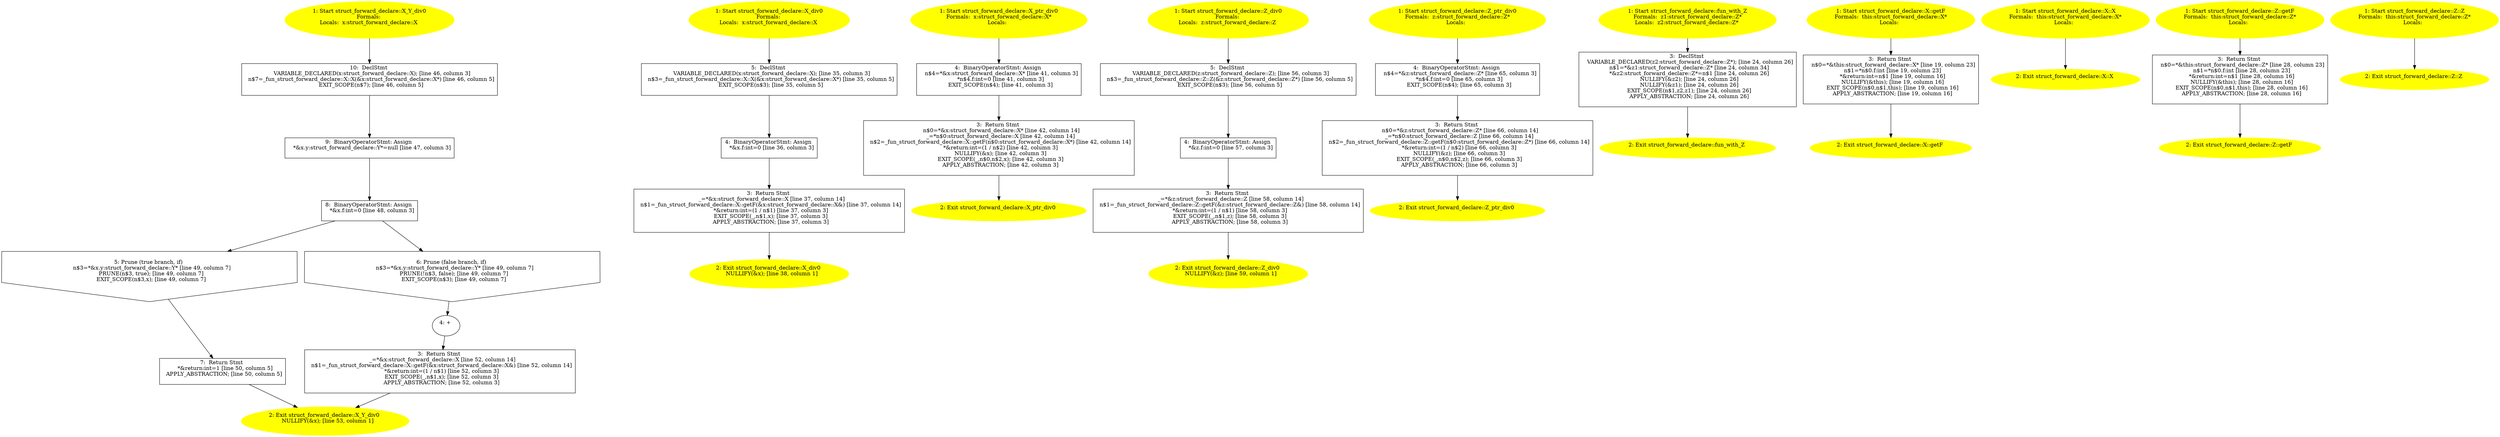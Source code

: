 /* @generated */
digraph cfg {
"X_Y_div0#struct_forward_declare#18042232259689408087.5a34dbeba09cf8550874dbfc508af917_1" [label="1: Start struct_forward_declare::X_Y_div0\nFormals: \nLocals:  x:struct_forward_declare::X \n  " color=yellow style=filled]
	

	 "X_Y_div0#struct_forward_declare#18042232259689408087.5a34dbeba09cf8550874dbfc508af917_1" -> "X_Y_div0#struct_forward_declare#18042232259689408087.5a34dbeba09cf8550874dbfc508af917_10" ;
"X_Y_div0#struct_forward_declare#18042232259689408087.5a34dbeba09cf8550874dbfc508af917_2" [label="2: Exit struct_forward_declare::X_Y_div0 \n   NULLIFY(&x); [line 53, column 1]\n " color=yellow style=filled]
	

"X_Y_div0#struct_forward_declare#18042232259689408087.5a34dbeba09cf8550874dbfc508af917_3" [label="3:  Return Stmt \n   _=*&x:struct_forward_declare::X [line 52, column 14]\n  n$1=_fun_struct_forward_declare::X::getF(&x:struct_forward_declare::X&) [line 52, column 14]\n  *&return:int=(1 / n$1) [line 52, column 3]\n  EXIT_SCOPE(_,n$1,x); [line 52, column 3]\n  APPLY_ABSTRACTION; [line 52, column 3]\n " shape="box"]
	

	 "X_Y_div0#struct_forward_declare#18042232259689408087.5a34dbeba09cf8550874dbfc508af917_3" -> "X_Y_div0#struct_forward_declare#18042232259689408087.5a34dbeba09cf8550874dbfc508af917_2" ;
"X_Y_div0#struct_forward_declare#18042232259689408087.5a34dbeba09cf8550874dbfc508af917_4" [label="4: + \n  " ]
	

	 "X_Y_div0#struct_forward_declare#18042232259689408087.5a34dbeba09cf8550874dbfc508af917_4" -> "X_Y_div0#struct_forward_declare#18042232259689408087.5a34dbeba09cf8550874dbfc508af917_3" ;
"X_Y_div0#struct_forward_declare#18042232259689408087.5a34dbeba09cf8550874dbfc508af917_5" [label="5: Prune (true branch, if) \n   n$3=*&x.y:struct_forward_declare::Y* [line 49, column 7]\n  PRUNE(n$3, true); [line 49, column 7]\n  EXIT_SCOPE(n$3,x); [line 49, column 7]\n " shape="invhouse"]
	

	 "X_Y_div0#struct_forward_declare#18042232259689408087.5a34dbeba09cf8550874dbfc508af917_5" -> "X_Y_div0#struct_forward_declare#18042232259689408087.5a34dbeba09cf8550874dbfc508af917_7" ;
"X_Y_div0#struct_forward_declare#18042232259689408087.5a34dbeba09cf8550874dbfc508af917_6" [label="6: Prune (false branch, if) \n   n$3=*&x.y:struct_forward_declare::Y* [line 49, column 7]\n  PRUNE(!n$3, false); [line 49, column 7]\n  EXIT_SCOPE(n$3); [line 49, column 7]\n " shape="invhouse"]
	

	 "X_Y_div0#struct_forward_declare#18042232259689408087.5a34dbeba09cf8550874dbfc508af917_6" -> "X_Y_div0#struct_forward_declare#18042232259689408087.5a34dbeba09cf8550874dbfc508af917_4" ;
"X_Y_div0#struct_forward_declare#18042232259689408087.5a34dbeba09cf8550874dbfc508af917_7" [label="7:  Return Stmt \n   *&return:int=1 [line 50, column 5]\n  APPLY_ABSTRACTION; [line 50, column 5]\n " shape="box"]
	

	 "X_Y_div0#struct_forward_declare#18042232259689408087.5a34dbeba09cf8550874dbfc508af917_7" -> "X_Y_div0#struct_forward_declare#18042232259689408087.5a34dbeba09cf8550874dbfc508af917_2" ;
"X_Y_div0#struct_forward_declare#18042232259689408087.5a34dbeba09cf8550874dbfc508af917_8" [label="8:  BinaryOperatorStmt: Assign \n   *&x.f:int=0 [line 48, column 3]\n " shape="box"]
	

	 "X_Y_div0#struct_forward_declare#18042232259689408087.5a34dbeba09cf8550874dbfc508af917_8" -> "X_Y_div0#struct_forward_declare#18042232259689408087.5a34dbeba09cf8550874dbfc508af917_5" ;
	 "X_Y_div0#struct_forward_declare#18042232259689408087.5a34dbeba09cf8550874dbfc508af917_8" -> "X_Y_div0#struct_forward_declare#18042232259689408087.5a34dbeba09cf8550874dbfc508af917_6" ;
"X_Y_div0#struct_forward_declare#18042232259689408087.5a34dbeba09cf8550874dbfc508af917_9" [label="9:  BinaryOperatorStmt: Assign \n   *&x.y:struct_forward_declare::Y*=null [line 47, column 3]\n " shape="box"]
	

	 "X_Y_div0#struct_forward_declare#18042232259689408087.5a34dbeba09cf8550874dbfc508af917_9" -> "X_Y_div0#struct_forward_declare#18042232259689408087.5a34dbeba09cf8550874dbfc508af917_8" ;
"X_Y_div0#struct_forward_declare#18042232259689408087.5a34dbeba09cf8550874dbfc508af917_10" [label="10:  DeclStmt \n   VARIABLE_DECLARED(x:struct_forward_declare::X); [line 46, column 3]\n  n$7=_fun_struct_forward_declare::X::X(&x:struct_forward_declare::X*) [line 46, column 5]\n  EXIT_SCOPE(n$7); [line 46, column 5]\n " shape="box"]
	

	 "X_Y_div0#struct_forward_declare#18042232259689408087.5a34dbeba09cf8550874dbfc508af917_10" -> "X_Y_div0#struct_forward_declare#18042232259689408087.5a34dbeba09cf8550874dbfc508af917_9" ;
"X_div0#struct_forward_declare#14943490796844086809.e860fd7462df24ba7720802867a02ac2_1" [label="1: Start struct_forward_declare::X_div0\nFormals: \nLocals:  x:struct_forward_declare::X \n  " color=yellow style=filled]
	

	 "X_div0#struct_forward_declare#14943490796844086809.e860fd7462df24ba7720802867a02ac2_1" -> "X_div0#struct_forward_declare#14943490796844086809.e860fd7462df24ba7720802867a02ac2_5" ;
"X_div0#struct_forward_declare#14943490796844086809.e860fd7462df24ba7720802867a02ac2_2" [label="2: Exit struct_forward_declare::X_div0 \n   NULLIFY(&x); [line 38, column 1]\n " color=yellow style=filled]
	

"X_div0#struct_forward_declare#14943490796844086809.e860fd7462df24ba7720802867a02ac2_3" [label="3:  Return Stmt \n   _=*&x:struct_forward_declare::X [line 37, column 14]\n  n$1=_fun_struct_forward_declare::X::getF(&x:struct_forward_declare::X&) [line 37, column 14]\n  *&return:int=(1 / n$1) [line 37, column 3]\n  EXIT_SCOPE(_,n$1,x); [line 37, column 3]\n  APPLY_ABSTRACTION; [line 37, column 3]\n " shape="box"]
	

	 "X_div0#struct_forward_declare#14943490796844086809.e860fd7462df24ba7720802867a02ac2_3" -> "X_div0#struct_forward_declare#14943490796844086809.e860fd7462df24ba7720802867a02ac2_2" ;
"X_div0#struct_forward_declare#14943490796844086809.e860fd7462df24ba7720802867a02ac2_4" [label="4:  BinaryOperatorStmt: Assign \n   *&x.f:int=0 [line 36, column 3]\n " shape="box"]
	

	 "X_div0#struct_forward_declare#14943490796844086809.e860fd7462df24ba7720802867a02ac2_4" -> "X_div0#struct_forward_declare#14943490796844086809.e860fd7462df24ba7720802867a02ac2_3" ;
"X_div0#struct_forward_declare#14943490796844086809.e860fd7462df24ba7720802867a02ac2_5" [label="5:  DeclStmt \n   VARIABLE_DECLARED(x:struct_forward_declare::X); [line 35, column 3]\n  n$3=_fun_struct_forward_declare::X::X(&x:struct_forward_declare::X*) [line 35, column 5]\n  EXIT_SCOPE(n$3); [line 35, column 5]\n " shape="box"]
	

	 "X_div0#struct_forward_declare#14943490796844086809.e860fd7462df24ba7720802867a02ac2_5" -> "X_div0#struct_forward_declare#14943490796844086809.e860fd7462df24ba7720802867a02ac2_4" ;
"X_ptr_div0#struct_forward_declare(class struct_forward_declare::X)#16748991602723853091.a5c80332fff139355cc770fc0a47092e_1" [label="1: Start struct_forward_declare::X_ptr_div0\nFormals:  x:struct_forward_declare::X*\nLocals:  \n  " color=yellow style=filled]
	

	 "X_ptr_div0#struct_forward_declare(class struct_forward_declare::X)#16748991602723853091.a5c80332fff139355cc770fc0a47092e_1" -> "X_ptr_div0#struct_forward_declare(class struct_forward_declare::X)#16748991602723853091.a5c80332fff139355cc770fc0a47092e_4" ;
"X_ptr_div0#struct_forward_declare(class struct_forward_declare::X)#16748991602723853091.a5c80332fff139355cc770fc0a47092e_2" [label="2: Exit struct_forward_declare::X_ptr_div0 \n  " color=yellow style=filled]
	

"X_ptr_div0#struct_forward_declare(class struct_forward_declare::X)#16748991602723853091.a5c80332fff139355cc770fc0a47092e_3" [label="3:  Return Stmt \n   n$0=*&x:struct_forward_declare::X* [line 42, column 14]\n  _=*n$0:struct_forward_declare::X [line 42, column 14]\n  n$2=_fun_struct_forward_declare::X::getF(n$0:struct_forward_declare::X*) [line 42, column 14]\n  *&return:int=(1 / n$2) [line 42, column 3]\n  NULLIFY(&x); [line 42, column 3]\n  EXIT_SCOPE(_,n$0,n$2,x); [line 42, column 3]\n  APPLY_ABSTRACTION; [line 42, column 3]\n " shape="box"]
	

	 "X_ptr_div0#struct_forward_declare(class struct_forward_declare::X)#16748991602723853091.a5c80332fff139355cc770fc0a47092e_3" -> "X_ptr_div0#struct_forward_declare(class struct_forward_declare::X)#16748991602723853091.a5c80332fff139355cc770fc0a47092e_2" ;
"X_ptr_div0#struct_forward_declare(class struct_forward_declare::X)#16748991602723853091.a5c80332fff139355cc770fc0a47092e_4" [label="4:  BinaryOperatorStmt: Assign \n   n$4=*&x:struct_forward_declare::X* [line 41, column 3]\n  *n$4.f:int=0 [line 41, column 3]\n  EXIT_SCOPE(n$4); [line 41, column 3]\n " shape="box"]
	

	 "X_ptr_div0#struct_forward_declare(class struct_forward_declare::X)#16748991602723853091.a5c80332fff139355cc770fc0a47092e_4" -> "X_ptr_div0#struct_forward_declare(class struct_forward_declare::X)#16748991602723853091.a5c80332fff139355cc770fc0a47092e_3" ;
"Z_div0#struct_forward_declare#1627203008264837059.744970cb2a0863ceafbc26504cb09faf_1" [label="1: Start struct_forward_declare::Z_div0\nFormals: \nLocals:  z:struct_forward_declare::Z \n  " color=yellow style=filled]
	

	 "Z_div0#struct_forward_declare#1627203008264837059.744970cb2a0863ceafbc26504cb09faf_1" -> "Z_div0#struct_forward_declare#1627203008264837059.744970cb2a0863ceafbc26504cb09faf_5" ;
"Z_div0#struct_forward_declare#1627203008264837059.744970cb2a0863ceafbc26504cb09faf_2" [label="2: Exit struct_forward_declare::Z_div0 \n   NULLIFY(&z); [line 59, column 1]\n " color=yellow style=filled]
	

"Z_div0#struct_forward_declare#1627203008264837059.744970cb2a0863ceafbc26504cb09faf_3" [label="3:  Return Stmt \n   _=*&z:struct_forward_declare::Z [line 58, column 14]\n  n$1=_fun_struct_forward_declare::Z::getF(&z:struct_forward_declare::Z&) [line 58, column 14]\n  *&return:int=(1 / n$1) [line 58, column 3]\n  EXIT_SCOPE(_,n$1,z); [line 58, column 3]\n  APPLY_ABSTRACTION; [line 58, column 3]\n " shape="box"]
	

	 "Z_div0#struct_forward_declare#1627203008264837059.744970cb2a0863ceafbc26504cb09faf_3" -> "Z_div0#struct_forward_declare#1627203008264837059.744970cb2a0863ceafbc26504cb09faf_2" ;
"Z_div0#struct_forward_declare#1627203008264837059.744970cb2a0863ceafbc26504cb09faf_4" [label="4:  BinaryOperatorStmt: Assign \n   *&z.f:int=0 [line 57, column 3]\n " shape="box"]
	

	 "Z_div0#struct_forward_declare#1627203008264837059.744970cb2a0863ceafbc26504cb09faf_4" -> "Z_div0#struct_forward_declare#1627203008264837059.744970cb2a0863ceafbc26504cb09faf_3" ;
"Z_div0#struct_forward_declare#1627203008264837059.744970cb2a0863ceafbc26504cb09faf_5" [label="5:  DeclStmt \n   VARIABLE_DECLARED(z:struct_forward_declare::Z); [line 56, column 3]\n  n$3=_fun_struct_forward_declare::Z::Z(&z:struct_forward_declare::Z*) [line 56, column 5]\n  EXIT_SCOPE(n$3); [line 56, column 5]\n " shape="box"]
	

	 "Z_div0#struct_forward_declare#1627203008264837059.744970cb2a0863ceafbc26504cb09faf_5" -> "Z_div0#struct_forward_declare#1627203008264837059.744970cb2a0863ceafbc26504cb09faf_4" ;
"Z_ptr_div0#struct_forward_declare(class struct_forward_declare::Z)#18058661690516691263.ce600c6da403f28f2c501df577604772_1" [label="1: Start struct_forward_declare::Z_ptr_div0\nFormals:  z:struct_forward_declare::Z*\nLocals:  \n  " color=yellow style=filled]
	

	 "Z_ptr_div0#struct_forward_declare(class struct_forward_declare::Z)#18058661690516691263.ce600c6da403f28f2c501df577604772_1" -> "Z_ptr_div0#struct_forward_declare(class struct_forward_declare::Z)#18058661690516691263.ce600c6da403f28f2c501df577604772_4" ;
"Z_ptr_div0#struct_forward_declare(class struct_forward_declare::Z)#18058661690516691263.ce600c6da403f28f2c501df577604772_2" [label="2: Exit struct_forward_declare::Z_ptr_div0 \n  " color=yellow style=filled]
	

"Z_ptr_div0#struct_forward_declare(class struct_forward_declare::Z)#18058661690516691263.ce600c6da403f28f2c501df577604772_3" [label="3:  Return Stmt \n   n$0=*&z:struct_forward_declare::Z* [line 66, column 14]\n  _=*n$0:struct_forward_declare::Z [line 66, column 14]\n  n$2=_fun_struct_forward_declare::Z::getF(n$0:struct_forward_declare::Z*) [line 66, column 14]\n  *&return:int=(1 / n$2) [line 66, column 3]\n  NULLIFY(&z); [line 66, column 3]\n  EXIT_SCOPE(_,n$0,n$2,z); [line 66, column 3]\n  APPLY_ABSTRACTION; [line 66, column 3]\n " shape="box"]
	

	 "Z_ptr_div0#struct_forward_declare(class struct_forward_declare::Z)#18058661690516691263.ce600c6da403f28f2c501df577604772_3" -> "Z_ptr_div0#struct_forward_declare(class struct_forward_declare::Z)#18058661690516691263.ce600c6da403f28f2c501df577604772_2" ;
"Z_ptr_div0#struct_forward_declare(class struct_forward_declare::Z)#18058661690516691263.ce600c6da403f28f2c501df577604772_4" [label="4:  BinaryOperatorStmt: Assign \n   n$4=*&z:struct_forward_declare::Z* [line 65, column 3]\n  *n$4.f:int=0 [line 65, column 3]\n  EXIT_SCOPE(n$4); [line 65, column 3]\n " shape="box"]
	

	 "Z_ptr_div0#struct_forward_declare(class struct_forward_declare::Z)#18058661690516691263.ce600c6da403f28f2c501df577604772_4" -> "Z_ptr_div0#struct_forward_declare(class struct_forward_declare::Z)#18058661690516691263.ce600c6da403f28f2c501df577604772_3" ;
"fun_with_Z#struct_forward_declare(class struct_forward_declare::Z)#10740368644462176169.d708d356d0748993ed722a0113d84853_1" [label="1: Start struct_forward_declare::fun_with_Z\nFormals:  z1:struct_forward_declare::Z*\nLocals:  z2:struct_forward_declare::Z* \n  " color=yellow style=filled]
	

	 "fun_with_Z#struct_forward_declare(class struct_forward_declare::Z)#10740368644462176169.d708d356d0748993ed722a0113d84853_1" -> "fun_with_Z#struct_forward_declare(class struct_forward_declare::Z)#10740368644462176169.d708d356d0748993ed722a0113d84853_3" ;
"fun_with_Z#struct_forward_declare(class struct_forward_declare::Z)#10740368644462176169.d708d356d0748993ed722a0113d84853_2" [label="2: Exit struct_forward_declare::fun_with_Z \n  " color=yellow style=filled]
	

"fun_with_Z#struct_forward_declare(class struct_forward_declare::Z)#10740368644462176169.d708d356d0748993ed722a0113d84853_3" [label="3:  DeclStmt \n   VARIABLE_DECLARED(z2:struct_forward_declare::Z*); [line 24, column 26]\n  n$1=*&z1:struct_forward_declare::Z* [line 24, column 34]\n  *&z2:struct_forward_declare::Z*=n$1 [line 24, column 26]\n  NULLIFY(&z2); [line 24, column 26]\n  NULLIFY(&z1); [line 24, column 26]\n  EXIT_SCOPE(n$1,z2,z1); [line 24, column 26]\n  APPLY_ABSTRACTION; [line 24, column 26]\n " shape="box"]
	

	 "fun_with_Z#struct_forward_declare(class struct_forward_declare::Z)#10740368644462176169.d708d356d0748993ed722a0113d84853_3" -> "fun_with_Z#struct_forward_declare(class struct_forward_declare::Z)#10740368644462176169.d708d356d0748993ed722a0113d84853_2" ;
"getF#X#struct_forward_declare#(234869530037436282).15dd2207cd05d172845e5598032cd97a_1" [label="1: Start struct_forward_declare::X::getF\nFormals:  this:struct_forward_declare::X*\nLocals:  \n  " color=yellow style=filled]
	

	 "getF#X#struct_forward_declare#(234869530037436282).15dd2207cd05d172845e5598032cd97a_1" -> "getF#X#struct_forward_declare#(234869530037436282).15dd2207cd05d172845e5598032cd97a_3" ;
"getF#X#struct_forward_declare#(234869530037436282).15dd2207cd05d172845e5598032cd97a_2" [label="2: Exit struct_forward_declare::X::getF \n  " color=yellow style=filled]
	

"getF#X#struct_forward_declare#(234869530037436282).15dd2207cd05d172845e5598032cd97a_3" [label="3:  Return Stmt \n   n$0=*&this:struct_forward_declare::X* [line 19, column 23]\n  n$1=*n$0.f:int [line 19, column 23]\n  *&return:int=n$1 [line 19, column 16]\n  NULLIFY(&this); [line 19, column 16]\n  EXIT_SCOPE(n$0,n$1,this); [line 19, column 16]\n  APPLY_ABSTRACTION; [line 19, column 16]\n " shape="box"]
	

	 "getF#X#struct_forward_declare#(234869530037436282).15dd2207cd05d172845e5598032cd97a_3" -> "getF#X#struct_forward_declare#(234869530037436282).15dd2207cd05d172845e5598032cd97a_2" ;
"X#X#struct_forward_declare#{12172734746422509138}.f95806aaac40e962cb02caab9f49a493_1" [label="1: Start struct_forward_declare::X::X\nFormals:  this:struct_forward_declare::X*\nLocals:  \n  " color=yellow style=filled]
	

	 "X#X#struct_forward_declare#{12172734746422509138}.f95806aaac40e962cb02caab9f49a493_1" -> "X#X#struct_forward_declare#{12172734746422509138}.f95806aaac40e962cb02caab9f49a493_2" ;
"X#X#struct_forward_declare#{12172734746422509138}.f95806aaac40e962cb02caab9f49a493_2" [label="2: Exit struct_forward_declare::X::X \n  " color=yellow style=filled]
	

"getF#Z#struct_forward_declare#(5569044973946019300).d77d2dfdba7ae36577dff1573b1c79e7_1" [label="1: Start struct_forward_declare::Z::getF\nFormals:  this:struct_forward_declare::Z*\nLocals:  \n  " color=yellow style=filled]
	

	 "getF#Z#struct_forward_declare#(5569044973946019300).d77d2dfdba7ae36577dff1573b1c79e7_1" -> "getF#Z#struct_forward_declare#(5569044973946019300).d77d2dfdba7ae36577dff1573b1c79e7_3" ;
"getF#Z#struct_forward_declare#(5569044973946019300).d77d2dfdba7ae36577dff1573b1c79e7_2" [label="2: Exit struct_forward_declare::Z::getF \n  " color=yellow style=filled]
	

"getF#Z#struct_forward_declare#(5569044973946019300).d77d2dfdba7ae36577dff1573b1c79e7_3" [label="3:  Return Stmt \n   n$0=*&this:struct_forward_declare::Z* [line 28, column 23]\n  n$1=*n$0.f:int [line 28, column 23]\n  *&return:int=n$1 [line 28, column 16]\n  NULLIFY(&this); [line 28, column 16]\n  EXIT_SCOPE(n$0,n$1,this); [line 28, column 16]\n  APPLY_ABSTRACTION; [line 28, column 16]\n " shape="box"]
	

	 "getF#Z#struct_forward_declare#(5569044973946019300).d77d2dfdba7ae36577dff1573b1c79e7_3" -> "getF#Z#struct_forward_declare#(5569044973946019300).d77d2dfdba7ae36577dff1573b1c79e7_2" ;
"Z#Z#struct_forward_declare#{16651271592300819332}.ef9c70a1786f586f582ba5bab79ecd77_1" [label="1: Start struct_forward_declare::Z::Z\nFormals:  this:struct_forward_declare::Z*\nLocals:  \n  " color=yellow style=filled]
	

	 "Z#Z#struct_forward_declare#{16651271592300819332}.ef9c70a1786f586f582ba5bab79ecd77_1" -> "Z#Z#struct_forward_declare#{16651271592300819332}.ef9c70a1786f586f582ba5bab79ecd77_2" ;
"Z#Z#struct_forward_declare#{16651271592300819332}.ef9c70a1786f586f582ba5bab79ecd77_2" [label="2: Exit struct_forward_declare::Z::Z \n  " color=yellow style=filled]
	

}
